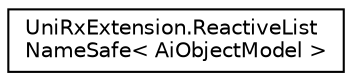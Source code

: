 digraph "Graphical Class Hierarchy"
{
 // LATEX_PDF_SIZE
  edge [fontname="Helvetica",fontsize="10",labelfontname="Helvetica",labelfontsize="10"];
  node [fontname="Helvetica",fontsize="10",shape=record];
  rankdir="LR";
  Node0 [label="UniRxExtension.ReactiveList\lNameSafe\< AiObjectModel \>",height=0.2,width=0.4,color="black", fillcolor="white", style="filled",URL="$class_uni_rx_extension_1_1_reactive_list_name_safe.html",tooltip=" "];
}
